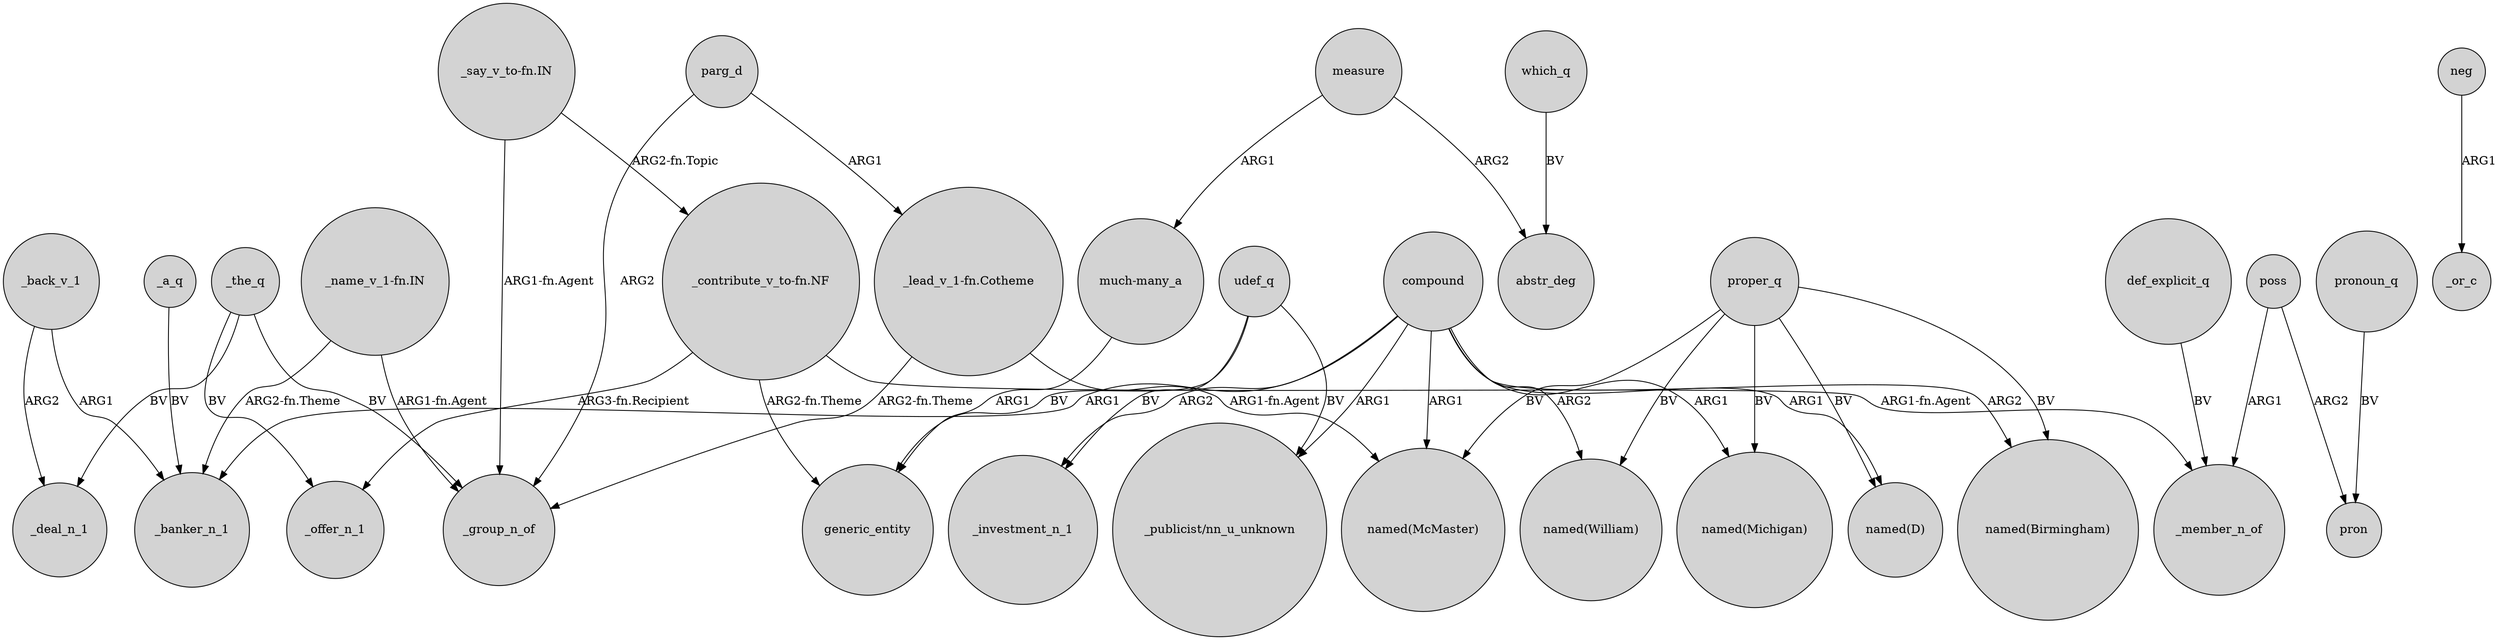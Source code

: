 digraph {
	node [shape=circle style=filled]
	"_name_v_1-fn.IN" -> _banker_n_1 [label="ARG2-fn.Theme"]
	"_say_v_to-fn.IN" -> _group_n_of [label="ARG1-fn.Agent"]
	measure -> abstr_deg [label=ARG2]
	"_name_v_1-fn.IN" -> _group_n_of [label="ARG1-fn.Agent"]
	parg_d -> "_lead_v_1-fn.Cotheme" [label=ARG1]
	udef_q -> generic_entity [label=BV]
	poss -> pron [label=ARG2]
	"_lead_v_1-fn.Cotheme" -> _group_n_of [label="ARG2-fn.Theme"]
	"_contribute_v_to-fn.NF" -> _member_n_of [label="ARG1-fn.Agent"]
	"much-many_a" -> generic_entity [label=ARG1]
	_the_q -> _deal_n_1 [label=BV]
	_back_v_1 -> _banker_n_1 [label=ARG1]
	"_lead_v_1-fn.Cotheme" -> "named(McMaster)" [label="ARG1-fn.Agent"]
	def_explicit_q -> _member_n_of [label=BV]
	compound -> _investment_n_1 [label=ARG2]
	parg_d -> _group_n_of [label=ARG2]
	_back_v_1 -> _deal_n_1 [label=ARG2]
	compound -> "named(McMaster)" [label=ARG1]
	_the_q -> _group_n_of [label=BV]
	"_contribute_v_to-fn.NF" -> _offer_n_1 [label="ARG3-fn.Recipient"]
	pronoun_q -> pron [label=BV]
	_the_q -> _offer_n_1 [label=BV]
	poss -> _member_n_of [label=ARG1]
	proper_q -> "named(Birmingham)" [label=BV]
	compound -> "named(William)" [label=ARG2]
	_a_q -> _banker_n_1 [label=BV]
	proper_q -> "named(Michigan)" [label=BV]
	"_contribute_v_to-fn.NF" -> generic_entity [label="ARG2-fn.Theme"]
	which_q -> abstr_deg [label=BV]
	compound -> "named(Michigan)" [label=ARG1]
	compound -> "named(Birmingham)" [label=ARG2]
	udef_q -> "_publicist/nn_u_unknown" [label=BV]
	compound -> _banker_n_1 [label=ARG1]
	proper_q -> "named(D)" [label=BV]
	udef_q -> _investment_n_1 [label=BV]
	"_say_v_to-fn.IN" -> "_contribute_v_to-fn.NF" [label="ARG2-fn.Topic"]
	measure -> "much-many_a" [label=ARG1]
	proper_q -> "named(McMaster)" [label=BV]
	compound -> "_publicist/nn_u_unknown" [label=ARG1]
	proper_q -> "named(William)" [label=BV]
	compound -> "named(D)" [label=ARG1]
	neg -> _or_c [label=ARG1]
}
